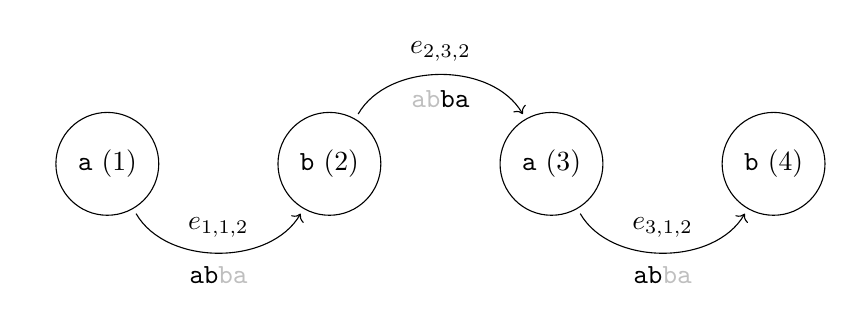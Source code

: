 \begingroup

%% \backgroundstring is used for styling the entire string
\newcommand{\backgroundstring}[1]{%
    \texttt{\textcolor{lightgray}{#1}}%
}

%% \foregroundstring styles just the specific part used in the edge
\colorlet{default}{.}
\newcommand{\foregroundstring}[1]{%
    \textcolor{default}{#1}%
    % \textcolor{default}{\underline{#1}}%
}

%% "abab" onto "abba"
\begin{tikzpicture}[
    ->,
    shorten <= 2pt,
    shorten >= 2pt,
    auto,
    node distance = 0.8cm and 1.5cm,
    inner sep = 5pt,
    % thick,
]
    \node[draw,circle] (v1) {\texttt{a} (1)};
    \node[draw,circle] (v2) [right = of v1] {\texttt{b} (2)};
    \node[draw,circle] (v3) [right = of v2] {\texttt{a} (3)};
    \node[draw,circle] (v4) [right = of v3] {\texttt{b} (4)};

    \path[draw]
        (v1) edge [bend right = 60]
            node[sloped]{$e_{1,1,2}$}
            node[sloped,swap]{\backgroundstring{\foregroundstring{ab}ba}}
            (v2)
        (v2) edge [bend left = 60]
            node[sloped]{$e_{2,3,2}$}
            node[sloped,swap]{\backgroundstring{ab\foregroundstring{ba}}}
            (v3)
        (v3) edge [bend right = 60]
            node[sloped]{$e_{3,1,2}$}
            node[sloped,swap]{\backgroundstring{\foregroundstring{ab}ba}}
            (v4)
    ;
\end{tikzpicture}
\endgroup
